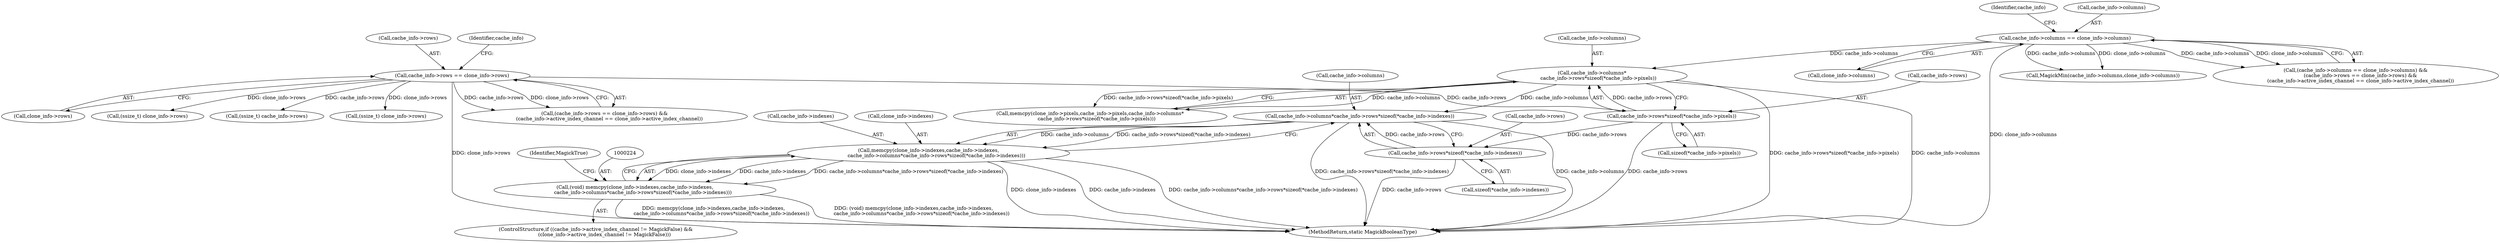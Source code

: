 digraph "0_ImageMagick_a54fe0e8600eaf3dc6fe717d3c0398001507f723@API" {
"1000232" [label="(Call,cache_info->columns*cache_info->rows*sizeof(*cache_info->indexes))"];
"1000198" [label="(Call,cache_info->columns*\n        cache_info->rows*sizeof(*cache_info->pixels))"];
"1000166" [label="(Call,cache_info->columns == clone_info->columns)"];
"1000202" [label="(Call,cache_info->rows*sizeof(*cache_info->pixels))"];
"1000174" [label="(Call,cache_info->rows == clone_info->rows)"];
"1000236" [label="(Call,cache_info->rows*sizeof(*cache_info->indexes))"];
"1000225" [label="(Call,memcpy(clone_info->indexes,cache_info->indexes,\n          cache_info->columns*cache_info->rows*sizeof(*cache_info->indexes)))"];
"1000223" [label="(Call,(void) memcpy(clone_info->indexes,cache_info->indexes,\n          cache_info->columns*cache_info->rows*sizeof(*cache_info->indexes)))"];
"1000199" [label="(Call,cache_info->columns)"];
"1000202" [label="(Call,cache_info->rows*sizeof(*cache_info->pixels))"];
"1000246" [label="(Identifier,MagickTrue)"];
"1000170" [label="(Call,clone_info->columns)"];
"1000166" [label="(Call,cache_info->columns == clone_info->columns)"];
"1000178" [label="(Call,clone_info->rows)"];
"1000174" [label="(Call,cache_info->rows == clone_info->rows)"];
"1000223" [label="(Call,(void) memcpy(clone_info->indexes,cache_info->indexes,\n          cache_info->columns*cache_info->rows*sizeof(*cache_info->indexes)))"];
"1000232" [label="(Call,cache_info->columns*cache_info->rows*sizeof(*cache_info->indexes))"];
"1000655" [label="(MethodReturn,static MagickBooleanType)"];
"1000275" [label="(Call,MagickMin(cache_info->columns,clone_info->columns))"];
"1000225" [label="(Call,memcpy(clone_info->indexes,cache_info->indexes,\n          cache_info->columns*cache_info->rows*sizeof(*cache_info->indexes)))"];
"1000233" [label="(Call,cache_info->columns)"];
"1000175" [label="(Call,cache_info->rows)"];
"1000191" [label="(Call,memcpy(clone_info->pixels,cache_info->pixels,cache_info->columns*\n        cache_info->rows*sizeof(*cache_info->pixels)))"];
"1000236" [label="(Call,cache_info->rows*sizeof(*cache_info->indexes))"];
"1000318" [label="(Call,(ssize_t) clone_info->rows)"];
"1000203" [label="(Call,cache_info->rows)"];
"1000296" [label="(Call,(ssize_t) cache_info->rows)"];
"1000237" [label="(Call,cache_info->rows)"];
"1000211" [label="(ControlStructure,if ((cache_info->active_index_channel != MagickFalse) &&\n           (clone_info->active_index_channel != MagickFalse)))"];
"1000176" [label="(Identifier,cache_info)"];
"1000165" [label="(Call,(cache_info->columns == clone_info->columns) &&\n      (cache_info->rows == clone_info->rows) &&\n      (cache_info->active_index_channel == clone_info->active_index_channel))"];
"1000240" [label="(Call,sizeof(*cache_info->indexes))"];
"1000500" [label="(Call,(ssize_t) clone_info->rows)"];
"1000183" [label="(Identifier,cache_info)"];
"1000167" [label="(Call,cache_info->columns)"];
"1000229" [label="(Call,cache_info->indexes)"];
"1000206" [label="(Call,sizeof(*cache_info->pixels))"];
"1000173" [label="(Call,(cache_info->rows == clone_info->rows) &&\n      (cache_info->active_index_channel == clone_info->active_index_channel))"];
"1000198" [label="(Call,cache_info->columns*\n        cache_info->rows*sizeof(*cache_info->pixels))"];
"1000226" [label="(Call,clone_info->indexes)"];
"1000232" -> "1000225"  [label="AST: "];
"1000232" -> "1000236"  [label="CFG: "];
"1000233" -> "1000232"  [label="AST: "];
"1000236" -> "1000232"  [label="AST: "];
"1000225" -> "1000232"  [label="CFG: "];
"1000232" -> "1000655"  [label="DDG: cache_info->columns"];
"1000232" -> "1000655"  [label="DDG: cache_info->rows*sizeof(*cache_info->indexes)"];
"1000232" -> "1000225"  [label="DDG: cache_info->columns"];
"1000232" -> "1000225"  [label="DDG: cache_info->rows*sizeof(*cache_info->indexes)"];
"1000198" -> "1000232"  [label="DDG: cache_info->columns"];
"1000236" -> "1000232"  [label="DDG: cache_info->rows"];
"1000198" -> "1000191"  [label="AST: "];
"1000198" -> "1000202"  [label="CFG: "];
"1000199" -> "1000198"  [label="AST: "];
"1000202" -> "1000198"  [label="AST: "];
"1000191" -> "1000198"  [label="CFG: "];
"1000198" -> "1000655"  [label="DDG: cache_info->columns"];
"1000198" -> "1000655"  [label="DDG: cache_info->rows*sizeof(*cache_info->pixels)"];
"1000198" -> "1000191"  [label="DDG: cache_info->columns"];
"1000198" -> "1000191"  [label="DDG: cache_info->rows*sizeof(*cache_info->pixels)"];
"1000166" -> "1000198"  [label="DDG: cache_info->columns"];
"1000202" -> "1000198"  [label="DDG: cache_info->rows"];
"1000166" -> "1000165"  [label="AST: "];
"1000166" -> "1000170"  [label="CFG: "];
"1000167" -> "1000166"  [label="AST: "];
"1000170" -> "1000166"  [label="AST: "];
"1000176" -> "1000166"  [label="CFG: "];
"1000165" -> "1000166"  [label="CFG: "];
"1000166" -> "1000655"  [label="DDG: clone_info->columns"];
"1000166" -> "1000165"  [label="DDG: cache_info->columns"];
"1000166" -> "1000165"  [label="DDG: clone_info->columns"];
"1000166" -> "1000275"  [label="DDG: cache_info->columns"];
"1000166" -> "1000275"  [label="DDG: clone_info->columns"];
"1000202" -> "1000206"  [label="CFG: "];
"1000203" -> "1000202"  [label="AST: "];
"1000206" -> "1000202"  [label="AST: "];
"1000202" -> "1000655"  [label="DDG: cache_info->rows"];
"1000174" -> "1000202"  [label="DDG: cache_info->rows"];
"1000202" -> "1000236"  [label="DDG: cache_info->rows"];
"1000174" -> "1000173"  [label="AST: "];
"1000174" -> "1000178"  [label="CFG: "];
"1000175" -> "1000174"  [label="AST: "];
"1000178" -> "1000174"  [label="AST: "];
"1000183" -> "1000174"  [label="CFG: "];
"1000173" -> "1000174"  [label="CFG: "];
"1000174" -> "1000655"  [label="DDG: clone_info->rows"];
"1000174" -> "1000173"  [label="DDG: cache_info->rows"];
"1000174" -> "1000173"  [label="DDG: clone_info->rows"];
"1000174" -> "1000296"  [label="DDG: cache_info->rows"];
"1000174" -> "1000318"  [label="DDG: clone_info->rows"];
"1000174" -> "1000500"  [label="DDG: clone_info->rows"];
"1000236" -> "1000240"  [label="CFG: "];
"1000237" -> "1000236"  [label="AST: "];
"1000240" -> "1000236"  [label="AST: "];
"1000236" -> "1000655"  [label="DDG: cache_info->rows"];
"1000225" -> "1000223"  [label="AST: "];
"1000226" -> "1000225"  [label="AST: "];
"1000229" -> "1000225"  [label="AST: "];
"1000223" -> "1000225"  [label="CFG: "];
"1000225" -> "1000655"  [label="DDG: clone_info->indexes"];
"1000225" -> "1000655"  [label="DDG: cache_info->indexes"];
"1000225" -> "1000655"  [label="DDG: cache_info->columns*cache_info->rows*sizeof(*cache_info->indexes)"];
"1000225" -> "1000223"  [label="DDG: clone_info->indexes"];
"1000225" -> "1000223"  [label="DDG: cache_info->indexes"];
"1000225" -> "1000223"  [label="DDG: cache_info->columns*cache_info->rows*sizeof(*cache_info->indexes)"];
"1000223" -> "1000211"  [label="AST: "];
"1000224" -> "1000223"  [label="AST: "];
"1000246" -> "1000223"  [label="CFG: "];
"1000223" -> "1000655"  [label="DDG: memcpy(clone_info->indexes,cache_info->indexes,\n          cache_info->columns*cache_info->rows*sizeof(*cache_info->indexes))"];
"1000223" -> "1000655"  [label="DDG: (void) memcpy(clone_info->indexes,cache_info->indexes,\n          cache_info->columns*cache_info->rows*sizeof(*cache_info->indexes))"];
}
